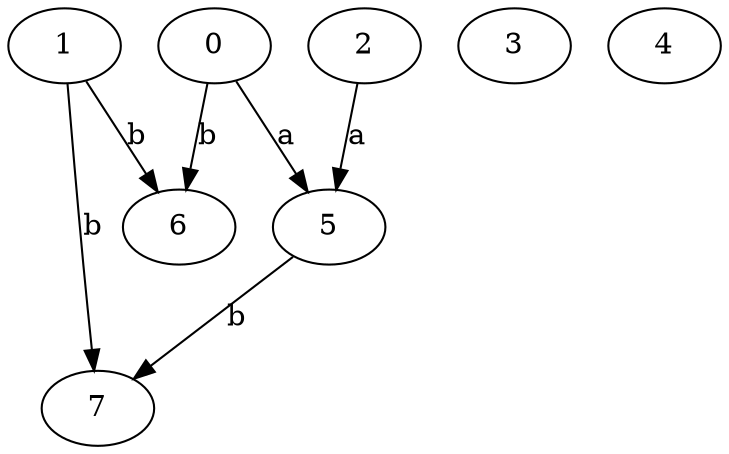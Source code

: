 strict digraph  {
1;
2;
3;
0;
4;
5;
6;
7;
1 -> 6  [label=b];
1 -> 7  [label=b];
2 -> 5  [label=a];
0 -> 5  [label=a];
0 -> 6  [label=b];
5 -> 7  [label=b];
}
